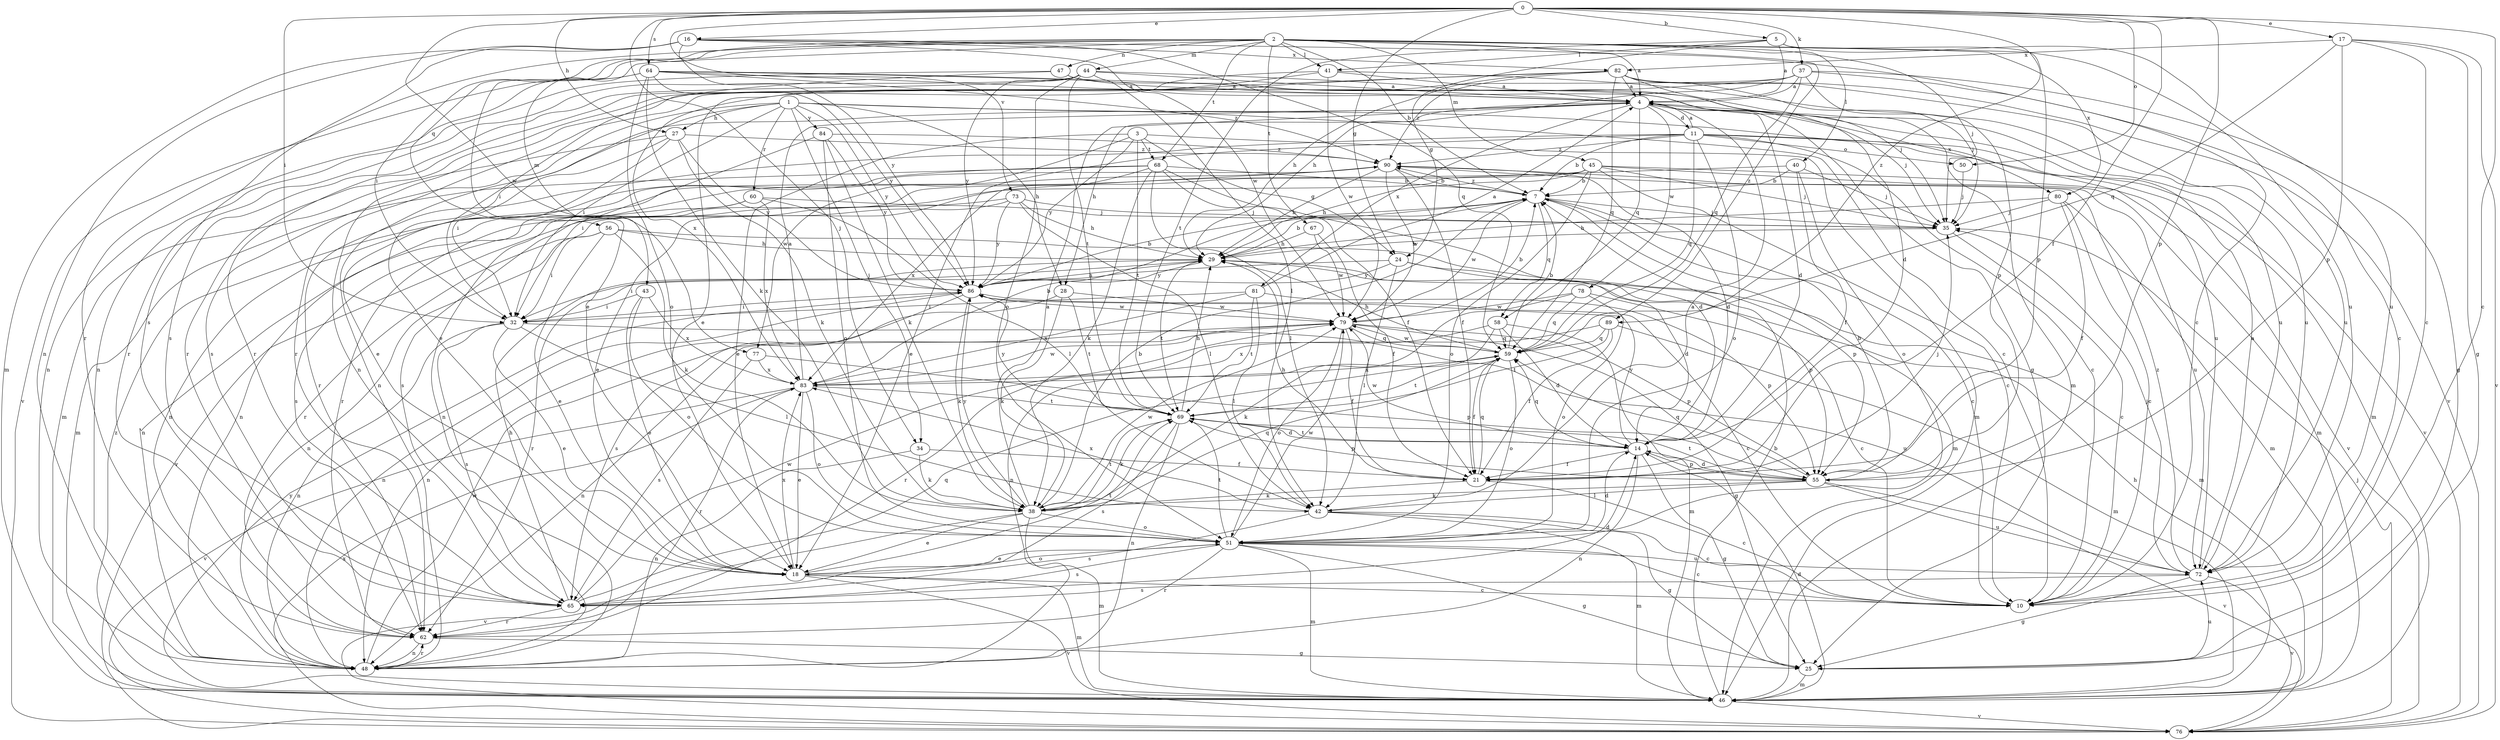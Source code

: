 strict digraph  {
0;
1;
2;
3;
4;
5;
7;
10;
11;
14;
16;
17;
18;
21;
24;
25;
27;
28;
29;
32;
34;
35;
37;
38;
40;
41;
42;
43;
44;
45;
46;
47;
48;
50;
51;
55;
56;
58;
59;
60;
62;
64;
65;
67;
68;
69;
72;
73;
76;
77;
78;
79;
80;
81;
82;
83;
84;
86;
89;
90;
0 -> 5  [label=b];
0 -> 10  [label=c];
0 -> 16  [label=e];
0 -> 17  [label=e];
0 -> 21  [label=f];
0 -> 24  [label=g];
0 -> 27  [label=h];
0 -> 32  [label=i];
0 -> 34  [label=j];
0 -> 37  [label=k];
0 -> 50  [label=o];
0 -> 55  [label=p];
0 -> 64  [label=s];
0 -> 73  [label=v];
0 -> 77  [label=w];
0 -> 89  [label=z];
1 -> 10  [label=c];
1 -> 18  [label=e];
1 -> 27  [label=h];
1 -> 28  [label=h];
1 -> 32  [label=i];
1 -> 34  [label=j];
1 -> 60  [label=r];
1 -> 65  [label=s];
1 -> 72  [label=u];
1 -> 84  [label=y];
1 -> 86  [label=y];
2 -> 4  [label=a];
2 -> 7  [label=b];
2 -> 18  [label=e];
2 -> 32  [label=i];
2 -> 35  [label=j];
2 -> 40  [label=l];
2 -> 41  [label=l];
2 -> 43  [label=m];
2 -> 44  [label=m];
2 -> 45  [label=m];
2 -> 47  [label=n];
2 -> 56  [label=q];
2 -> 62  [label=r];
2 -> 67  [label=t];
2 -> 68  [label=t];
2 -> 72  [label=u];
2 -> 80  [label=x];
2 -> 89  [label=z];
3 -> 18  [label=e];
3 -> 24  [label=g];
3 -> 46  [label=m];
3 -> 68  [label=t];
3 -> 69  [label=t];
3 -> 77  [label=w];
3 -> 86  [label=y];
4 -> 11  [label=d];
4 -> 14  [label=d];
4 -> 28  [label=h];
4 -> 35  [label=j];
4 -> 48  [label=n];
4 -> 58  [label=q];
4 -> 78  [label=w];
4 -> 80  [label=x];
4 -> 81  [label=x];
5 -> 4  [label=a];
5 -> 24  [label=g];
5 -> 41  [label=l];
5 -> 55  [label=p];
5 -> 69  [label=t];
5 -> 72  [label=u];
7 -> 10  [label=c];
7 -> 35  [label=j];
7 -> 46  [label=m];
7 -> 58  [label=q];
7 -> 79  [label=w];
7 -> 90  [label=z];
11 -> 4  [label=a];
11 -> 7  [label=b];
11 -> 10  [label=c];
11 -> 18  [label=e];
11 -> 46  [label=m];
11 -> 50  [label=o];
11 -> 51  [label=o];
11 -> 59  [label=q];
11 -> 62  [label=r];
11 -> 76  [label=v];
11 -> 90  [label=z];
14 -> 21  [label=f];
14 -> 25  [label=g];
14 -> 48  [label=n];
14 -> 55  [label=p];
14 -> 59  [label=q];
14 -> 69  [label=t];
14 -> 79  [label=w];
14 -> 86  [label=y];
16 -> 10  [label=c];
16 -> 46  [label=m];
16 -> 48  [label=n];
16 -> 59  [label=q];
16 -> 65  [label=s];
16 -> 79  [label=w];
16 -> 82  [label=x];
16 -> 86  [label=y];
17 -> 10  [label=c];
17 -> 25  [label=g];
17 -> 55  [label=p];
17 -> 59  [label=q];
17 -> 76  [label=v];
17 -> 82  [label=x];
18 -> 10  [label=c];
18 -> 46  [label=m];
18 -> 51  [label=o];
18 -> 69  [label=t];
18 -> 76  [label=v];
18 -> 83  [label=x];
21 -> 10  [label=c];
21 -> 29  [label=h];
21 -> 35  [label=j];
21 -> 38  [label=k];
21 -> 59  [label=q];
24 -> 14  [label=d];
24 -> 32  [label=i];
24 -> 42  [label=l];
24 -> 55  [label=p];
24 -> 86  [label=y];
25 -> 46  [label=m];
25 -> 72  [label=u];
27 -> 18  [label=e];
27 -> 32  [label=i];
27 -> 38  [label=k];
27 -> 46  [label=m];
27 -> 86  [label=y];
27 -> 90  [label=z];
28 -> 38  [label=k];
28 -> 48  [label=n];
28 -> 69  [label=t];
28 -> 79  [label=w];
29 -> 7  [label=b];
29 -> 46  [label=m];
29 -> 62  [label=r];
29 -> 69  [label=t];
29 -> 86  [label=y];
32 -> 18  [label=e];
32 -> 42  [label=l];
32 -> 48  [label=n];
32 -> 65  [label=s];
32 -> 72  [label=u];
34 -> 21  [label=f];
34 -> 38  [label=k];
34 -> 48  [label=n];
35 -> 10  [label=c];
35 -> 29  [label=h];
37 -> 4  [label=a];
37 -> 10  [label=c];
37 -> 25  [label=g];
37 -> 29  [label=h];
37 -> 55  [label=p];
37 -> 59  [label=q];
37 -> 62  [label=r];
37 -> 83  [label=x];
38 -> 4  [label=a];
38 -> 7  [label=b];
38 -> 18  [label=e];
38 -> 46  [label=m];
38 -> 51  [label=o];
38 -> 59  [label=q];
38 -> 69  [label=t];
38 -> 76  [label=v];
38 -> 79  [label=w];
38 -> 86  [label=y];
40 -> 7  [label=b];
40 -> 21  [label=f];
40 -> 35  [label=j];
40 -> 51  [label=o];
40 -> 65  [label=s];
41 -> 4  [label=a];
41 -> 18  [label=e];
41 -> 62  [label=r];
41 -> 72  [label=u];
41 -> 79  [label=w];
42 -> 4  [label=a];
42 -> 10  [label=c];
42 -> 25  [label=g];
42 -> 46  [label=m];
42 -> 65  [label=s];
42 -> 83  [label=x];
43 -> 18  [label=e];
43 -> 32  [label=i];
43 -> 51  [label=o];
43 -> 83  [label=x];
44 -> 4  [label=a];
44 -> 42  [label=l];
44 -> 46  [label=m];
44 -> 51  [label=o];
44 -> 62  [label=r];
44 -> 65  [label=s];
44 -> 69  [label=t];
44 -> 86  [label=y];
45 -> 7  [label=b];
45 -> 10  [label=c];
45 -> 29  [label=h];
45 -> 35  [label=j];
45 -> 46  [label=m];
45 -> 48  [label=n];
45 -> 51  [label=o];
45 -> 62  [label=r];
45 -> 76  [label=v];
46 -> 7  [label=b];
46 -> 14  [label=d];
46 -> 29  [label=h];
46 -> 76  [label=v];
46 -> 86  [label=y];
46 -> 90  [label=z];
47 -> 4  [label=a];
47 -> 25  [label=g];
47 -> 32  [label=i];
47 -> 48  [label=n];
48 -> 62  [label=r];
48 -> 79  [label=w];
50 -> 35  [label=j];
51 -> 10  [label=c];
51 -> 14  [label=d];
51 -> 18  [label=e];
51 -> 25  [label=g];
51 -> 46  [label=m];
51 -> 62  [label=r];
51 -> 65  [label=s];
51 -> 69  [label=t];
51 -> 72  [label=u];
51 -> 79  [label=w];
55 -> 7  [label=b];
55 -> 14  [label=d];
55 -> 38  [label=k];
55 -> 42  [label=l];
55 -> 59  [label=q];
55 -> 69  [label=t];
55 -> 72  [label=u];
55 -> 76  [label=v];
56 -> 18  [label=e];
56 -> 29  [label=h];
56 -> 32  [label=i];
56 -> 38  [label=k];
56 -> 48  [label=n];
56 -> 55  [label=p];
58 -> 14  [label=d];
58 -> 38  [label=k];
58 -> 46  [label=m];
58 -> 59  [label=q];
58 -> 62  [label=r];
59 -> 7  [label=b];
59 -> 21  [label=f];
59 -> 29  [label=h];
59 -> 51  [label=o];
59 -> 69  [label=t];
59 -> 79  [label=w];
59 -> 83  [label=x];
60 -> 35  [label=j];
60 -> 42  [label=l];
60 -> 48  [label=n];
60 -> 65  [label=s];
60 -> 83  [label=x];
62 -> 25  [label=g];
62 -> 48  [label=n];
64 -> 4  [label=a];
64 -> 35  [label=j];
64 -> 38  [label=k];
64 -> 48  [label=n];
64 -> 51  [label=o];
64 -> 72  [label=u];
64 -> 76  [label=v];
64 -> 86  [label=y];
64 -> 90  [label=z];
65 -> 14  [label=d];
65 -> 29  [label=h];
65 -> 59  [label=q];
65 -> 62  [label=r];
65 -> 79  [label=w];
67 -> 21  [label=f];
67 -> 29  [label=h];
67 -> 79  [label=w];
68 -> 7  [label=b];
68 -> 14  [label=d];
68 -> 21  [label=f];
68 -> 38  [label=k];
68 -> 42  [label=l];
68 -> 46  [label=m];
68 -> 48  [label=n];
68 -> 83  [label=x];
69 -> 14  [label=d];
69 -> 29  [label=h];
69 -> 38  [label=k];
69 -> 48  [label=n];
69 -> 55  [label=p];
69 -> 65  [label=s];
69 -> 86  [label=y];
72 -> 4  [label=a];
72 -> 25  [label=g];
72 -> 35  [label=j];
72 -> 65  [label=s];
72 -> 76  [label=v];
72 -> 90  [label=z];
73 -> 29  [label=h];
73 -> 35  [label=j];
73 -> 42  [label=l];
73 -> 62  [label=r];
73 -> 76  [label=v];
73 -> 86  [label=y];
76 -> 35  [label=j];
76 -> 83  [label=x];
77 -> 55  [label=p];
77 -> 65  [label=s];
77 -> 83  [label=x];
78 -> 10  [label=c];
78 -> 48  [label=n];
78 -> 51  [label=o];
78 -> 59  [label=q];
78 -> 79  [label=w];
79 -> 7  [label=b];
79 -> 21  [label=f];
79 -> 25  [label=g];
79 -> 48  [label=n];
79 -> 51  [label=o];
79 -> 55  [label=p];
79 -> 59  [label=q];
80 -> 10  [label=c];
80 -> 21  [label=f];
80 -> 29  [label=h];
80 -> 35  [label=j];
80 -> 46  [label=m];
81 -> 4  [label=a];
81 -> 32  [label=i];
81 -> 42  [label=l];
81 -> 55  [label=p];
81 -> 69  [label=t];
81 -> 83  [label=x];
82 -> 4  [label=a];
82 -> 14  [label=d];
82 -> 29  [label=h];
82 -> 35  [label=j];
82 -> 48  [label=n];
82 -> 59  [label=q];
82 -> 62  [label=r];
82 -> 72  [label=u];
82 -> 76  [label=v];
82 -> 90  [label=z];
83 -> 4  [label=a];
83 -> 7  [label=b];
83 -> 18  [label=e];
83 -> 51  [label=o];
83 -> 62  [label=r];
83 -> 69  [label=t];
83 -> 76  [label=v];
83 -> 79  [label=w];
84 -> 32  [label=i];
84 -> 38  [label=k];
84 -> 51  [label=o];
84 -> 86  [label=y];
84 -> 90  [label=z];
86 -> 7  [label=b];
86 -> 10  [label=c];
86 -> 29  [label=h];
86 -> 32  [label=i];
86 -> 38  [label=k];
86 -> 48  [label=n];
86 -> 65  [label=s];
86 -> 79  [label=w];
89 -> 21  [label=f];
89 -> 46  [label=m];
89 -> 59  [label=q];
89 -> 69  [label=t];
89 -> 83  [label=x];
90 -> 7  [label=b];
90 -> 14  [label=d];
90 -> 18  [label=e];
90 -> 21  [label=f];
90 -> 29  [label=h];
90 -> 48  [label=n];
90 -> 72  [label=u];
90 -> 79  [label=w];
}
